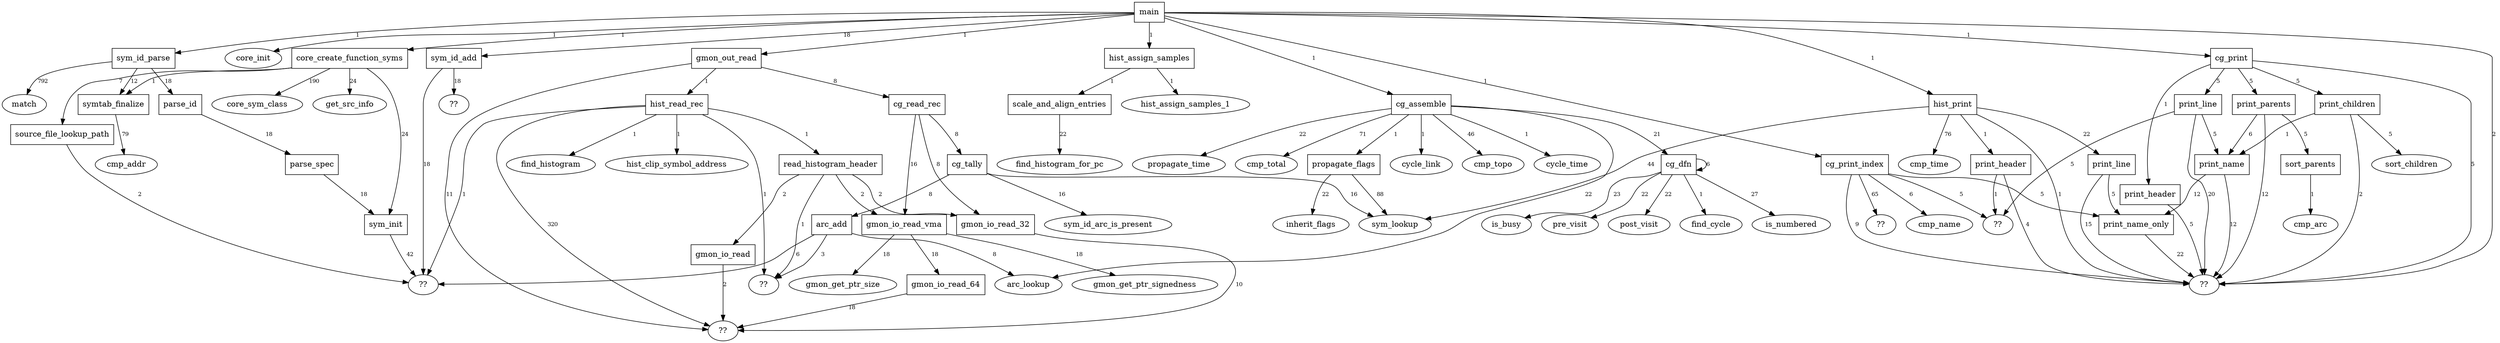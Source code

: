 digraph gprof_instrument {

  node0 [ label="main",shape="rectangle"]
  node1 [ label="sym_id_add",shape="rectangle"]
  node2 [ label="??", shape="ellipse"]
  node3 [ label="??", shape="ellipse"]
  node4 [ label="core_init", shape="ellipse"]
  node5 [ label="core_create_function_syms",shape="rectangle"]
  node6 [ label="core_sym_class", shape="ellipse"]
  node7 [ label="sym_init",shape="rectangle"]
  node8 [ label="get_src_info", shape="ellipse"]
  node9 [ label="source_file_lookup_path",shape="rectangle"]
  node10 [ label="symtab_finalize",shape="rectangle"]
  node11 [ label="cmp_addr", shape="ellipse"]
  node12 [ label="sym_id_parse",shape="rectangle"]
  node13 [ label="parse_id",shape="rectangle"]
  node14 [ label="parse_spec",shape="rectangle"]
  node15 [ label="match", shape="ellipse"]
  node16 [ label="gmon_out_read",shape="rectangle"]
  node17 [ label="??", shape="ellipse"]
  node18 [ label="hist_read_rec",shape="rectangle"]
  node19 [ label="read_histogram_header",shape="rectangle"]
  node20 [ label="gmon_io_read_vma",shape="rectangle"]
  node21 [ label="gmon_get_ptr_size", shape="ellipse"]
  node22 [ label="gmon_io_read_64",shape="rectangle"]
  node23 [ label="gmon_get_ptr_signedness", shape="ellipse"]
  node24 [ label="gmon_io_read_32",shape="rectangle"]
  node25 [ label="gmon_io_read",shape="rectangle"]
  node26 [ label="??", shape="ellipse"]
  node27 [ label="find_histogram", shape="ellipse"]
  node28 [ label="hist_clip_symbol_address", shape="ellipse"]
  node29 [ label="cg_read_rec",shape="rectangle"]
  node30 [ label="cg_tally",shape="rectangle"]
  node31 [ label="sym_lookup", shape="ellipse"]
  node32 [ label="sym_id_arc_is_present", shape="ellipse"]
  node33 [ label="arc_add",shape="rectangle"]
  node34 [ label="arc_lookup", shape="ellipse"]
  node35 [ label="hist_assign_samples",shape="rectangle"]
  node36 [ label="scale_and_align_entries",shape="rectangle"]
  node37 [ label="find_histogram_for_pc", shape="ellipse"]
  node38 [ label="hist_assign_samples_1", shape="ellipse"]
  node39 [ label="cg_assemble",shape="rectangle"]
  node40 [ label="cg_dfn",shape="rectangle"]
  node41 [ label="is_numbered", shape="ellipse"]
  node42 [ label="is_busy", shape="ellipse"]
  node43 [ label="pre_visit", shape="ellipse"]
  node44 [ label="post_visit", shape="ellipse"]
  node45 [ label="find_cycle", shape="ellipse"]
  node46 [ label="cycle_link", shape="ellipse"]
  node47 [ label="cmp_topo", shape="ellipse"]
  node48 [ label="propagate_flags",shape="rectangle"]
  node49 [ label="inherit_flags", shape="ellipse"]
  node50 [ label="cycle_time", shape="ellipse"]
  node51 [ label="propagate_time", shape="ellipse"]
  node52 [ label="cmp_total", shape="ellipse"]
  node53 [ label="hist_print",shape="rectangle"]
  node54 [ label="??", shape="ellipse"]
  node55 [ label="cmp_time", shape="ellipse"]
  node56 [ label="print_header",shape="rectangle"]
  node57 [ label="??", shape="ellipse"]
  node58 [ label="print_line",shape="rectangle"]
  node59 [ label="print_name_only",shape="rectangle"]
  node60 [ label="cg_print",shape="rectangle"]
  node61 [ label="print_header",shape="rectangle"]
  node62 [ label="print_parents",shape="rectangle"]
  node63 [ label="sort_parents",shape="rectangle"]
  node64 [ label="print_name",shape="rectangle"]
  node65 [ label="print_line",shape="rectangle"]
  node66 [ label="print_children",shape="rectangle"]
  node67 [ label="sort_children", shape="ellipse"]
  node68 [ label="cmp_arc", shape="ellipse"]
  node69 [ label="cg_print_index",shape="rectangle"]
  node70 [ label="cmp_name", shape="ellipse"]
  node71 [ label="??", shape="ellipse"]
  node0 -> node1 [label="18 " fontsize="10"]
  node0 -> node4 [label="1 " fontsize="10"]
  node0 -> node5 [label="1 " fontsize="10"]
  node0 -> node12 [label="1 " fontsize="10"]
  node0 -> node16 [label="1 " fontsize="10"]
  node0 -> node35 [label="1 " fontsize="10"]
  node0 -> node39 [label="1 " fontsize="10"]
  node0 -> node53 [label="1 " fontsize="10"]
  node0 -> node54 [label="2 " fontsize="10"]
  node0 -> node60 [label="1 " fontsize="10"]
  node0 -> node69 [label="1 " fontsize="10"]
  node1 -> node2 [label="18 " fontsize="10"]
  node1 -> node3 [label="18 " fontsize="10"]
  node5 -> node6 [label="190 " fontsize="10"]
  node5 -> node7 [label="24 " fontsize="10"]
  node5 -> node8 [label="24 " fontsize="10"]
  node5 -> node9 [label="7 " fontsize="10"]
  node5 -> node10 [label="1 " fontsize="10"]
  node7 -> node2 [label="42 " fontsize="10"]
  node9 -> node2 [label="2 " fontsize="10"]
  node10 -> node11 [label="79 " fontsize="10"]
  node12 -> node10 [label="12 " fontsize="10"]
  node12 -> node13 [label="18 " fontsize="10"]
  node12 -> node15 [label="792 " fontsize="10"]
  node13 -> node14 [label="18 " fontsize="10"]
  node14 -> node7 [label="18 " fontsize="10"]
  node16 -> node17 [label="11 " fontsize="10"]
  node16 -> node18 [label="1 " fontsize="10"]
  node16 -> node29 [label="8 " fontsize="10"]
  node18 -> node2 [label="1 " fontsize="10"]
  node18 -> node17 [label="320 " fontsize="10"]
  node18 -> node19 [label="1 " fontsize="10"]
  node18 -> node26 [label="1 " fontsize="10"]
  node18 -> node27 [label="1 " fontsize="10"]
  node18 -> node28 [label="1 " fontsize="10"]
  node19 -> node20 [label="2 " fontsize="10"]
  node19 -> node24 [label="2 " fontsize="10"]
  node19 -> node25 [label="2 " fontsize="10"]
  node19 -> node26 [label="1 " fontsize="10"]
  node20 -> node21 [label="18 " fontsize="10"]
  node20 -> node22 [label="18 " fontsize="10"]
  node20 -> node23 [label="18 " fontsize="10"]
  node22 -> node17 [label="18 " fontsize="10"]
  node24 -> node17 [label="10 " fontsize="10"]
  node25 -> node17 [label="2 " fontsize="10"]
  node29 -> node20 [label="16 " fontsize="10"]
  node29 -> node24 [label="8 " fontsize="10"]
  node29 -> node30 [label="8 " fontsize="10"]
  node30 -> node31 [label="16 " fontsize="10"]
  node30 -> node32 [label="16 " fontsize="10"]
  node30 -> node33 [label="8 " fontsize="10"]
  node33 -> node2 [label="6 " fontsize="10"]
  node33 -> node26 [label="3 " fontsize="10"]
  node33 -> node34 [label="8 " fontsize="10"]
  node35 -> node36 [label="1 " fontsize="10"]
  node35 -> node38 [label="1 " fontsize="10"]
  node36 -> node37 [label="22 " fontsize="10"]
  node39 -> node34 [label="22 " fontsize="10"]
  node39 -> node40 [label="21 " fontsize="10"]
  node39 -> node46 [label="1 " fontsize="10"]
  node39 -> node47 [label="46 " fontsize="10"]
  node39 -> node48 [label="1 " fontsize="10"]
  node39 -> node50 [label="1 " fontsize="10"]
  node39 -> node51 [label="22 " fontsize="10"]
  node39 -> node52 [label="71 " fontsize="10"]
  node40 -> node40 [label="6 " fontsize="10"]
  node40 -> node41 [label="27 " fontsize="10"]
  node40 -> node42 [label="23 " fontsize="10"]
  node40 -> node43 [label="22 " fontsize="10"]
  node40 -> node44 [label="22 " fontsize="10"]
  node40 -> node45 [label="1 " fontsize="10"]
  node48 -> node31 [label="88 " fontsize="10"]
  node48 -> node49 [label="22 " fontsize="10"]
  node53 -> node31 [label="44 " fontsize="10"]
  node53 -> node54 [label="1 " fontsize="10"]
  node53 -> node55 [label="76 " fontsize="10"]
  node53 -> node56 [label="1 " fontsize="10"]
  node53 -> node58 [label="22 " fontsize="10"]
  node56 -> node54 [label="4 " fontsize="10"]
  node56 -> node57 [label="1 " fontsize="10"]
  node58 -> node54 [label="15 " fontsize="10"]
  node58 -> node59 [label="5 " fontsize="10"]
  node59 -> node54 [label="22 " fontsize="10"]
  node60 -> node54 [label="5 " fontsize="10"]
  node60 -> node61 [label="1 " fontsize="10"]
  node60 -> node62 [label="5 " fontsize="10"]
  node60 -> node65 [label="5 " fontsize="10"]
  node60 -> node66 [label="5 " fontsize="10"]
  node61 -> node54 [label="5 " fontsize="10"]
  node62 -> node54 [label="12 " fontsize="10"]
  node62 -> node63 [label="5 " fontsize="10"]
  node62 -> node64 [label="6 " fontsize="10"]
  node63 -> node68 [label="1 " fontsize="10"]
  node64 -> node54 [label="12 " fontsize="10"]
  node64 -> node59 [label="12 " fontsize="10"]
  node65 -> node54 [label="20 " fontsize="10"]
  node65 -> node57 [label="5 " fontsize="10"]
  node65 -> node64 [label="5 " fontsize="10"]
  node66 -> node54 [label="2 " fontsize="10"]
  node66 -> node64 [label="1 " fontsize="10"]
  node66 -> node67 [label="5 " fontsize="10"]
  node69 -> node54 [label="9 " fontsize="10"]
  node69 -> node57 [label="5 " fontsize="10"]
  node69 -> node59 [label="5 " fontsize="10"]
  node69 -> node70 [label="6 " fontsize="10"]
  node69 -> node71 [label="65 " fontsize="10"]

}
